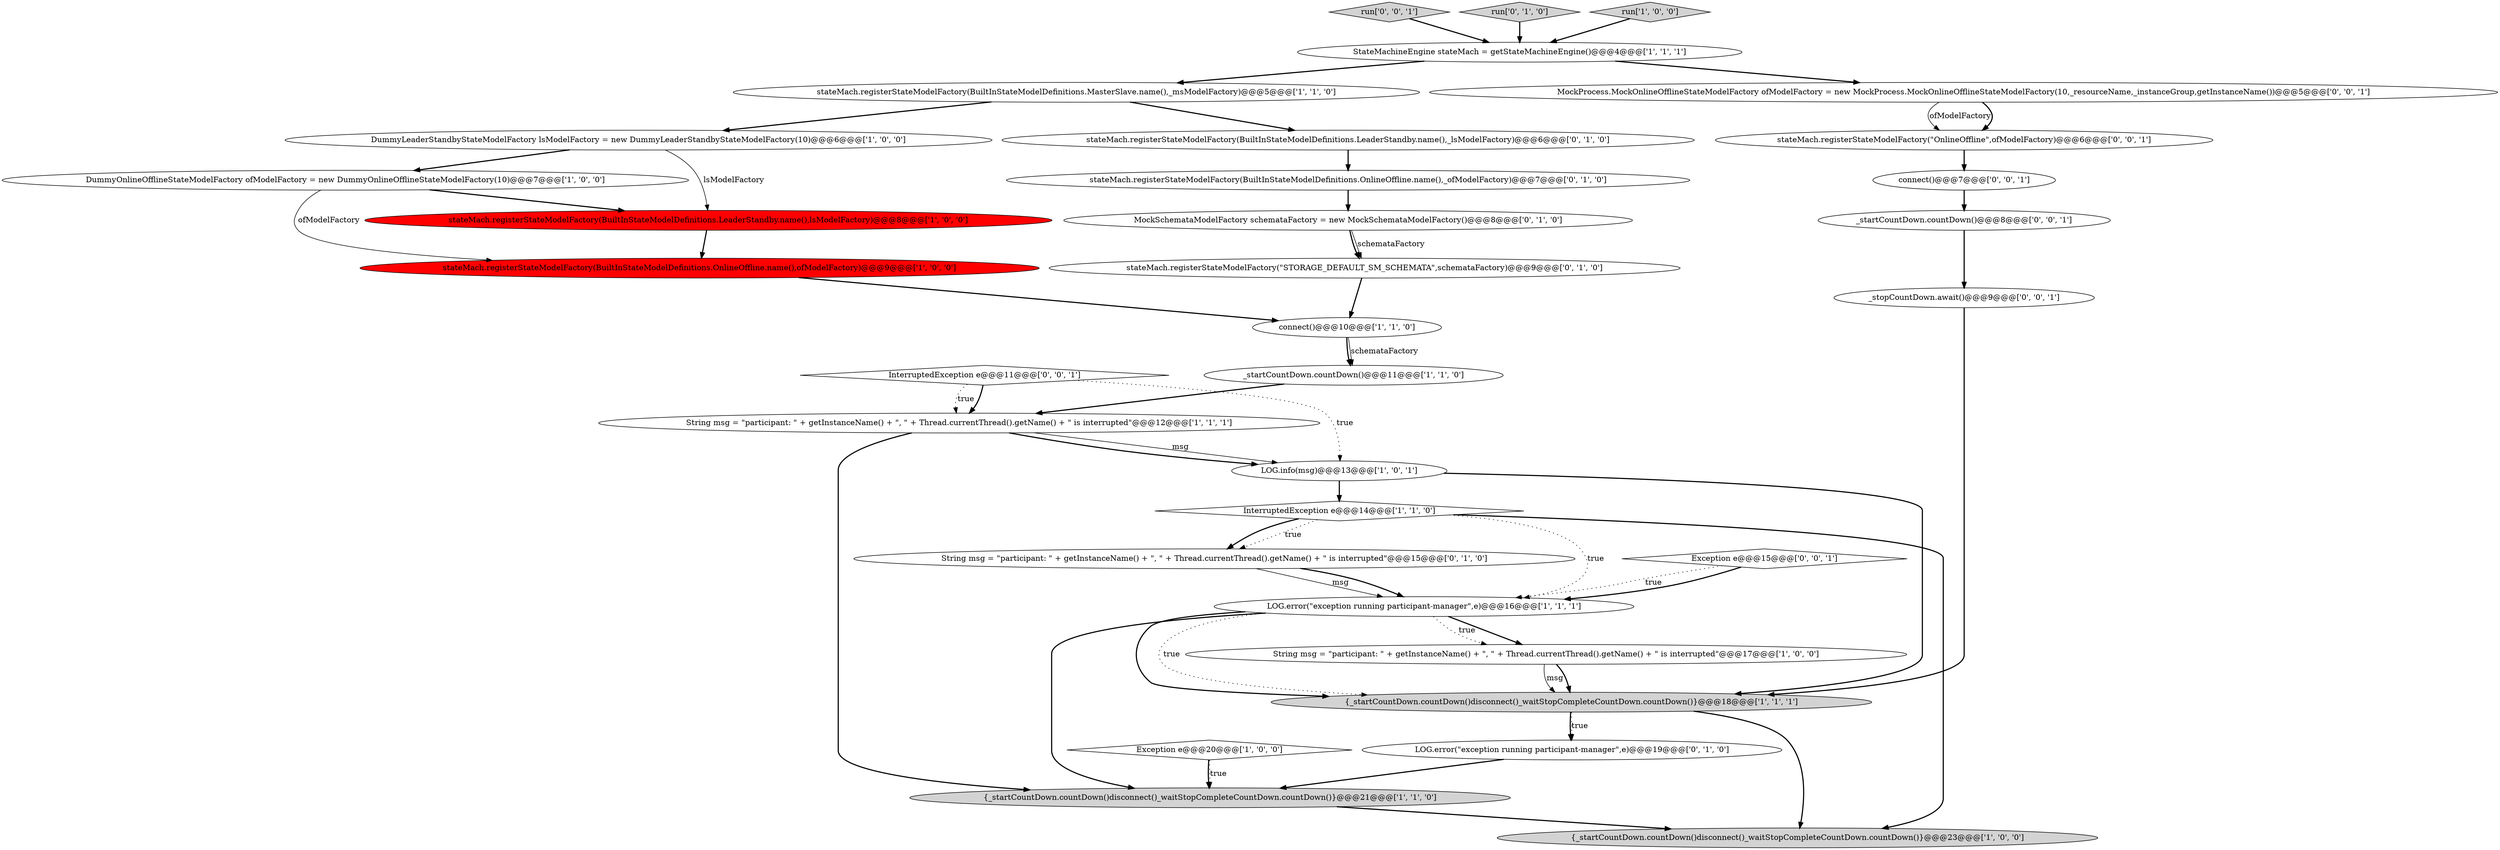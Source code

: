 digraph {
8 [style = filled, label = "String msg = \"participant: \" + getInstanceName() + \", \" + Thread.currentThread().getName() + \" is interrupted\"@@@17@@@['1', '0', '0']", fillcolor = white, shape = ellipse image = "AAA0AAABBB1BBB"];
23 [style = filled, label = "stateMach.registerStateModelFactory(BuiltInStateModelDefinitions.OnlineOffline.name(),_ofModelFactory)@@@7@@@['0', '1', '0']", fillcolor = white, shape = ellipse image = "AAA0AAABBB2BBB"];
32 [style = filled, label = "connect()@@@7@@@['0', '0', '1']", fillcolor = white, shape = ellipse image = "AAA0AAABBB3BBB"];
6 [style = filled, label = "String msg = \"participant: \" + getInstanceName() + \", \" + Thread.currentThread().getName() + \" is interrupted\"@@@12@@@['1', '1', '1']", fillcolor = white, shape = ellipse image = "AAA0AAABBB1BBB"];
7 [style = filled, label = "Exception e@@@20@@@['1', '0', '0']", fillcolor = white, shape = diamond image = "AAA0AAABBB1BBB"];
17 [style = filled, label = "DummyOnlineOfflineStateModelFactory ofModelFactory = new DummyOnlineOfflineStateModelFactory(10)@@@7@@@['1', '0', '0']", fillcolor = white, shape = ellipse image = "AAA0AAABBB1BBB"];
0 [style = filled, label = "LOG.info(msg)@@@13@@@['1', '0', '1']", fillcolor = white, shape = ellipse image = "AAA0AAABBB1BBB"];
26 [style = filled, label = "_stopCountDown.await()@@@9@@@['0', '0', '1']", fillcolor = white, shape = ellipse image = "AAA0AAABBB3BBB"];
29 [style = filled, label = "MockProcess.MockOnlineOfflineStateModelFactory ofModelFactory = new MockProcess.MockOnlineOfflineStateModelFactory(10,_resourceName,_instanceGroup,getInstanceName())@@@5@@@['0', '0', '1']", fillcolor = white, shape = ellipse image = "AAA0AAABBB3BBB"];
11 [style = filled, label = "_startCountDown.countDown()@@@11@@@['1', '1', '0']", fillcolor = white, shape = ellipse image = "AAA0AAABBB1BBB"];
10 [style = filled, label = "connect()@@@10@@@['1', '1', '0']", fillcolor = white, shape = ellipse image = "AAA0AAABBB1BBB"];
16 [style = filled, label = "InterruptedException e@@@14@@@['1', '1', '0']", fillcolor = white, shape = diamond image = "AAA0AAABBB1BBB"];
28 [style = filled, label = "run['0', '0', '1']", fillcolor = lightgray, shape = diamond image = "AAA0AAABBB3BBB"];
19 [style = filled, label = "LOG.error(\"exception running participant-manager\",e)@@@19@@@['0', '1', '0']", fillcolor = white, shape = ellipse image = "AAA0AAABBB2BBB"];
1 [style = filled, label = "stateMach.registerStateModelFactory(BuiltInStateModelDefinitions.OnlineOffline.name(),ofModelFactory)@@@9@@@['1', '0', '0']", fillcolor = red, shape = ellipse image = "AAA1AAABBB1BBB"];
3 [style = filled, label = "LOG.error(\"exception running participant-manager\",e)@@@16@@@['1', '1', '1']", fillcolor = white, shape = ellipse image = "AAA0AAABBB1BBB"];
21 [style = filled, label = "stateMach.registerStateModelFactory(\"STORAGE_DEFAULT_SM_SCHEMATA\",schemataFactory)@@@9@@@['0', '1', '0']", fillcolor = white, shape = ellipse image = "AAA0AAABBB2BBB"];
13 [style = filled, label = "{_startCountDown.countDown()disconnect()_waitStopCompleteCountDown.countDown()}@@@23@@@['1', '0', '0']", fillcolor = lightgray, shape = ellipse image = "AAA0AAABBB1BBB"];
12 [style = filled, label = "{_startCountDown.countDown()disconnect()_waitStopCompleteCountDown.countDown()}@@@18@@@['1', '1', '1']", fillcolor = lightgray, shape = ellipse image = "AAA0AAABBB1BBB"];
18 [style = filled, label = "run['0', '1', '0']", fillcolor = lightgray, shape = diamond image = "AAA0AAABBB2BBB"];
25 [style = filled, label = "_startCountDown.countDown()@@@8@@@['0', '0', '1']", fillcolor = white, shape = ellipse image = "AAA0AAABBB3BBB"];
9 [style = filled, label = "stateMach.registerStateModelFactory(BuiltInStateModelDefinitions.MasterSlave.name(),_msModelFactory)@@@5@@@['1', '1', '0']", fillcolor = white, shape = ellipse image = "AAA0AAABBB1BBB"];
31 [style = filled, label = "stateMach.registerStateModelFactory(\"OnlineOffline\",ofModelFactory)@@@6@@@['0', '0', '1']", fillcolor = white, shape = ellipse image = "AAA0AAABBB3BBB"];
14 [style = filled, label = "stateMach.registerStateModelFactory(BuiltInStateModelDefinitions.LeaderStandby.name(),lsModelFactory)@@@8@@@['1', '0', '0']", fillcolor = red, shape = ellipse image = "AAA1AAABBB1BBB"];
5 [style = filled, label = "DummyLeaderStandbyStateModelFactory lsModelFactory = new DummyLeaderStandbyStateModelFactory(10)@@@6@@@['1', '0', '0']", fillcolor = white, shape = ellipse image = "AAA0AAABBB1BBB"];
24 [style = filled, label = "String msg = \"participant: \" + getInstanceName() + \", \" + Thread.currentThread().getName() + \" is interrupted\"@@@15@@@['0', '1', '0']", fillcolor = white, shape = ellipse image = "AAA0AAABBB2BBB"];
4 [style = filled, label = "StateMachineEngine stateMach = getStateMachineEngine()@@@4@@@['1', '1', '1']", fillcolor = white, shape = ellipse image = "AAA0AAABBB1BBB"];
30 [style = filled, label = "Exception e@@@15@@@['0', '0', '1']", fillcolor = white, shape = diamond image = "AAA0AAABBB3BBB"];
22 [style = filled, label = "stateMach.registerStateModelFactory(BuiltInStateModelDefinitions.LeaderStandby.name(),_lsModelFactory)@@@6@@@['0', '1', '0']", fillcolor = white, shape = ellipse image = "AAA0AAABBB2BBB"];
20 [style = filled, label = "MockSchemataModelFactory schemataFactory = new MockSchemataModelFactory()@@@8@@@['0', '1', '0']", fillcolor = white, shape = ellipse image = "AAA0AAABBB2BBB"];
27 [style = filled, label = "InterruptedException e@@@11@@@['0', '0', '1']", fillcolor = white, shape = diamond image = "AAA0AAABBB3BBB"];
15 [style = filled, label = "{_startCountDown.countDown()disconnect()_waitStopCompleteCountDown.countDown()}@@@21@@@['1', '1', '0']", fillcolor = lightgray, shape = ellipse image = "AAA0AAABBB1BBB"];
2 [style = filled, label = "run['1', '0', '0']", fillcolor = lightgray, shape = diamond image = "AAA0AAABBB1BBB"];
9->22 [style = bold, label=""];
4->9 [style = bold, label=""];
21->10 [style = bold, label=""];
0->16 [style = bold, label=""];
16->13 [style = bold, label=""];
15->13 [style = bold, label=""];
23->20 [style = bold, label=""];
20->21 [style = solid, label="schemataFactory"];
29->31 [style = solid, label="ofModelFactory"];
31->32 [style = bold, label=""];
16->24 [style = bold, label=""];
0->12 [style = bold, label=""];
11->6 [style = bold, label=""];
29->31 [style = bold, label=""];
6->0 [style = solid, label="msg"];
6->0 [style = bold, label=""];
3->15 [style = bold, label=""];
4->29 [style = bold, label=""];
3->12 [style = bold, label=""];
5->17 [style = bold, label=""];
2->4 [style = bold, label=""];
22->23 [style = bold, label=""];
7->15 [style = dotted, label="true"];
27->6 [style = bold, label=""];
24->3 [style = solid, label="msg"];
16->3 [style = dotted, label="true"];
14->1 [style = bold, label=""];
6->15 [style = bold, label=""];
17->1 [style = solid, label="ofModelFactory"];
20->21 [style = bold, label=""];
8->12 [style = solid, label="msg"];
12->13 [style = bold, label=""];
26->12 [style = bold, label=""];
5->14 [style = solid, label="lsModelFactory"];
18->4 [style = bold, label=""];
30->3 [style = bold, label=""];
12->19 [style = dotted, label="true"];
17->14 [style = bold, label=""];
27->0 [style = dotted, label="true"];
3->12 [style = dotted, label="true"];
3->8 [style = bold, label=""];
30->3 [style = dotted, label="true"];
25->26 [style = bold, label=""];
32->25 [style = bold, label=""];
16->24 [style = dotted, label="true"];
9->5 [style = bold, label=""];
7->15 [style = bold, label=""];
27->6 [style = dotted, label="true"];
10->11 [style = solid, label="schemataFactory"];
19->15 [style = bold, label=""];
12->19 [style = bold, label=""];
3->8 [style = dotted, label="true"];
1->10 [style = bold, label=""];
24->3 [style = bold, label=""];
8->12 [style = bold, label=""];
28->4 [style = bold, label=""];
10->11 [style = bold, label=""];
}
